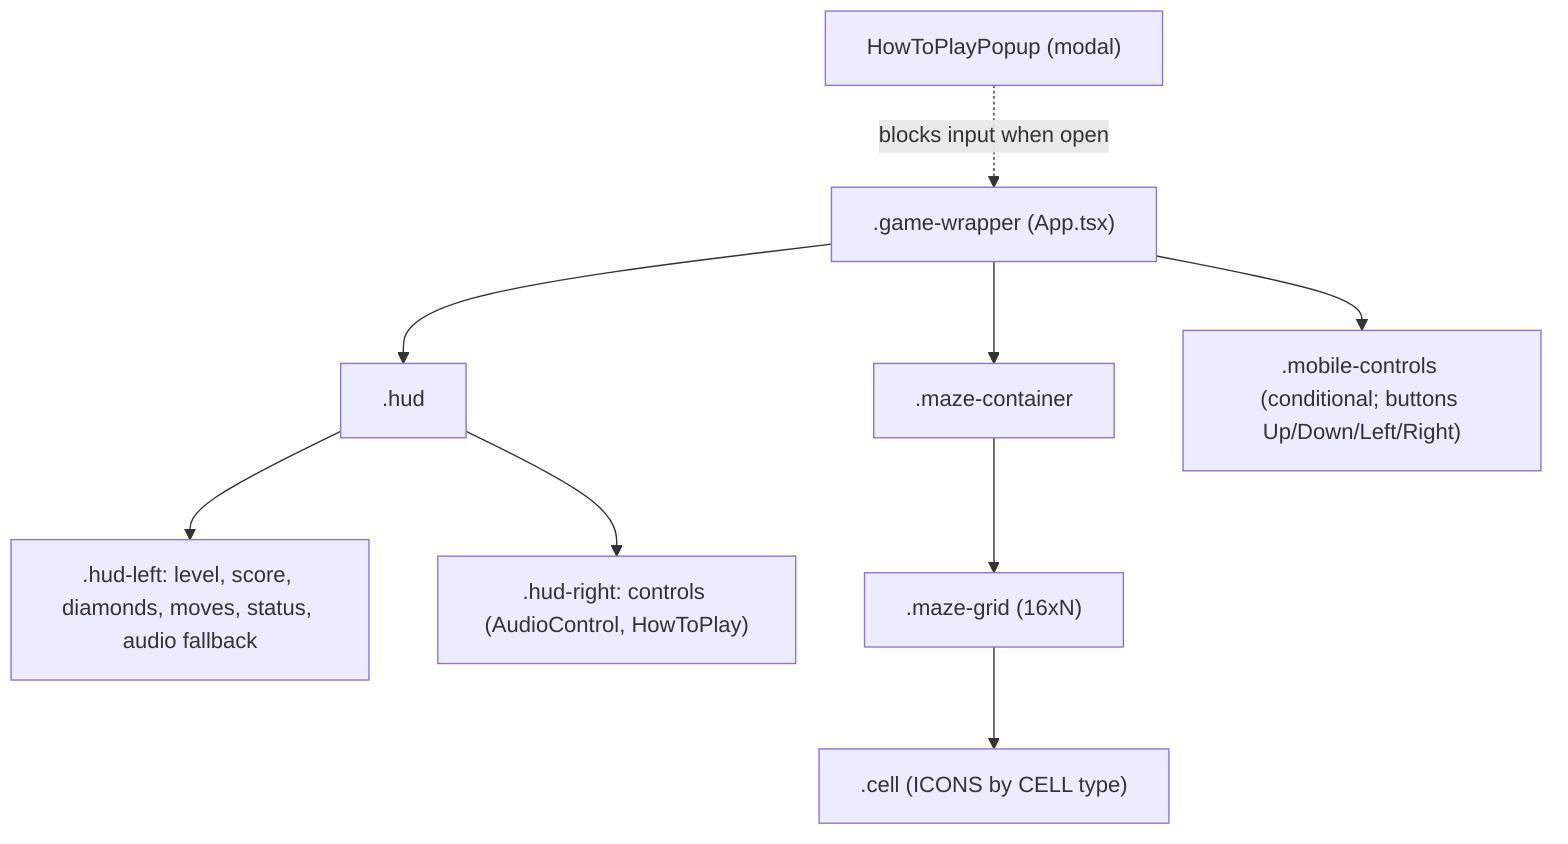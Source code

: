 graph TB
  Root[".game-wrapper (App.tsx)"]
  Root --> HUD[".hud"]
  HUD --> HUDL[".hud-left: level, score, diamonds, moves, status, audio fallback"]
  HUD --> HUDR[".hud-right: controls (AudioControl, HowToPlay)"]
  Root --> MazeContainer[".maze-container"]
  MazeContainer --> Grid[".maze-grid (16xN)"]
  Grid --> Cell[".cell (ICONS by CELL type)"]
  Root --> MobileControls[".mobile-controls (conditional; buttons Up/Down/Left/Right)"]
  Overlay["HowToPlayPopup (modal)"] -. "blocks input when open" .-> Root